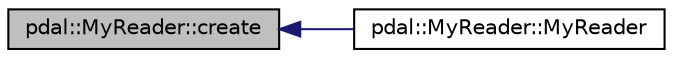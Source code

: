 digraph "pdal::MyReader::create"
{
  edge [fontname="Helvetica",fontsize="10",labelfontname="Helvetica",labelfontsize="10"];
  node [fontname="Helvetica",fontsize="10",shape=record];
  rankdir="LR";
  Node1 [label="pdal::MyReader::create",height=0.2,width=0.4,color="black", fillcolor="grey75", style="filled", fontcolor="black"];
  Node1 -> Node2 [dir="back",color="midnightblue",fontsize="10",style="solid",fontname="Helvetica"];
  Node2 [label="pdal::MyReader::MyReader",height=0.2,width=0.4,color="black", fillcolor="white", style="filled",URL="$classpdal_1_1MyReader.html#a9448f68153467d8a7d4e1350a9eb7b02"];
}
